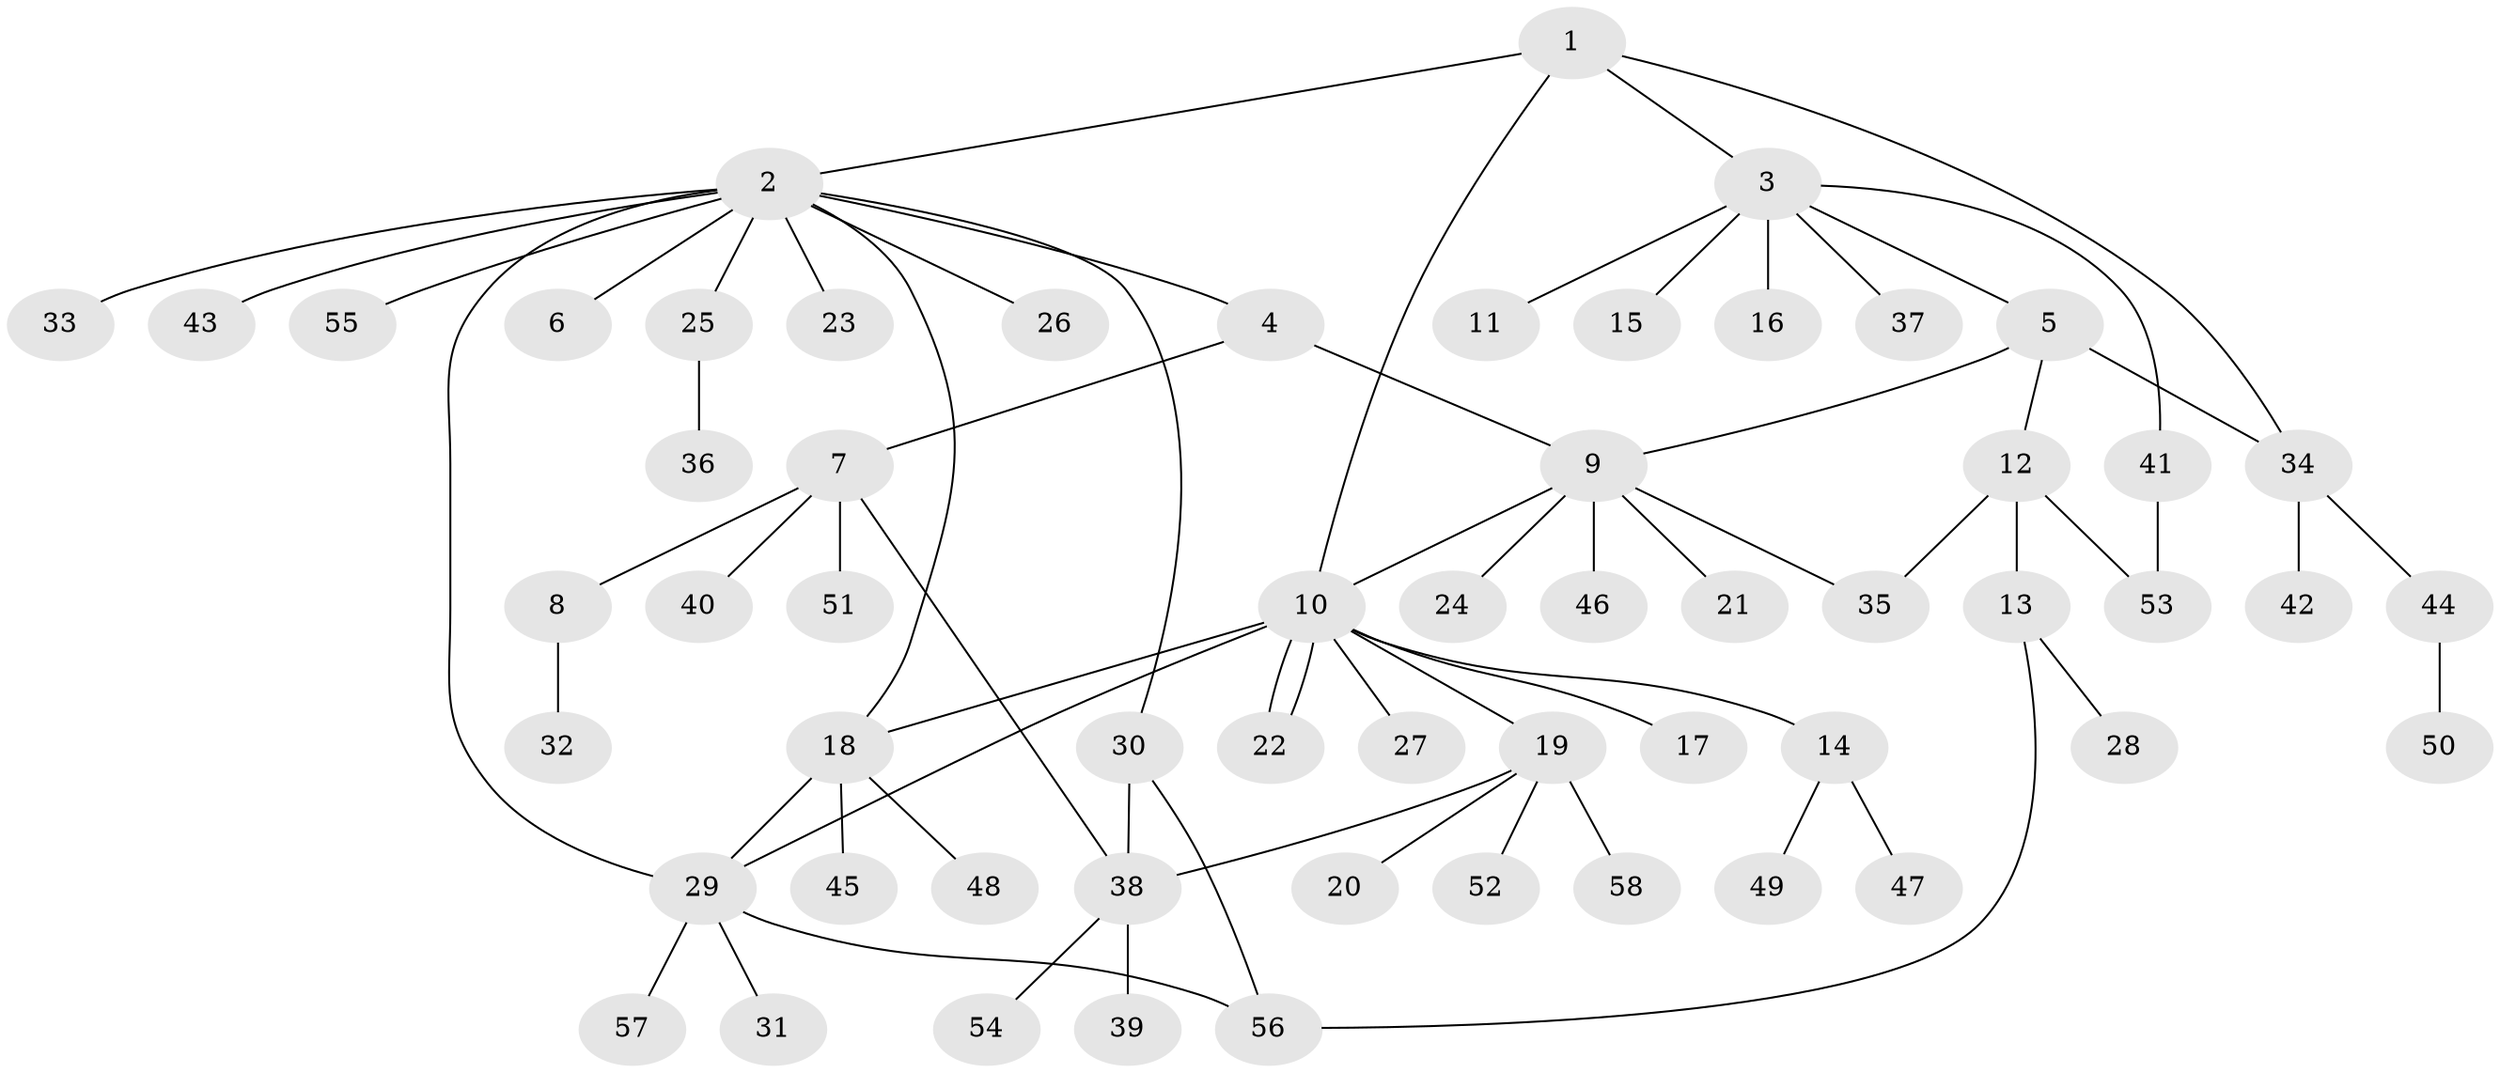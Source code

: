 // coarse degree distribution, {10: 0.05555555555555555, 9: 0.05555555555555555, 1: 0.7777777777777778, 4: 0.05555555555555555, 3: 0.05555555555555555}
// Generated by graph-tools (version 1.1) at 2025/18/03/04/25 18:18:02]
// undirected, 58 vertices, 70 edges
graph export_dot {
graph [start="1"]
  node [color=gray90,style=filled];
  1;
  2;
  3;
  4;
  5;
  6;
  7;
  8;
  9;
  10;
  11;
  12;
  13;
  14;
  15;
  16;
  17;
  18;
  19;
  20;
  21;
  22;
  23;
  24;
  25;
  26;
  27;
  28;
  29;
  30;
  31;
  32;
  33;
  34;
  35;
  36;
  37;
  38;
  39;
  40;
  41;
  42;
  43;
  44;
  45;
  46;
  47;
  48;
  49;
  50;
  51;
  52;
  53;
  54;
  55;
  56;
  57;
  58;
  1 -- 2;
  1 -- 3;
  1 -- 10;
  1 -- 34;
  2 -- 4;
  2 -- 6;
  2 -- 18;
  2 -- 23;
  2 -- 25;
  2 -- 26;
  2 -- 29;
  2 -- 30;
  2 -- 33;
  2 -- 43;
  2 -- 55;
  3 -- 5;
  3 -- 11;
  3 -- 15;
  3 -- 16;
  3 -- 37;
  3 -- 41;
  4 -- 7;
  4 -- 9;
  5 -- 9;
  5 -- 12;
  5 -- 34;
  7 -- 8;
  7 -- 38;
  7 -- 40;
  7 -- 51;
  8 -- 32;
  9 -- 10;
  9 -- 21;
  9 -- 24;
  9 -- 35;
  9 -- 46;
  10 -- 14;
  10 -- 17;
  10 -- 18;
  10 -- 19;
  10 -- 22;
  10 -- 22;
  10 -- 27;
  10 -- 29;
  12 -- 13;
  12 -- 35;
  12 -- 53;
  13 -- 28;
  13 -- 56;
  14 -- 47;
  14 -- 49;
  18 -- 29;
  18 -- 45;
  18 -- 48;
  19 -- 20;
  19 -- 38;
  19 -- 52;
  19 -- 58;
  25 -- 36;
  29 -- 31;
  29 -- 56;
  29 -- 57;
  30 -- 38;
  30 -- 56;
  34 -- 42;
  34 -- 44;
  38 -- 39;
  38 -- 54;
  41 -- 53;
  44 -- 50;
}
